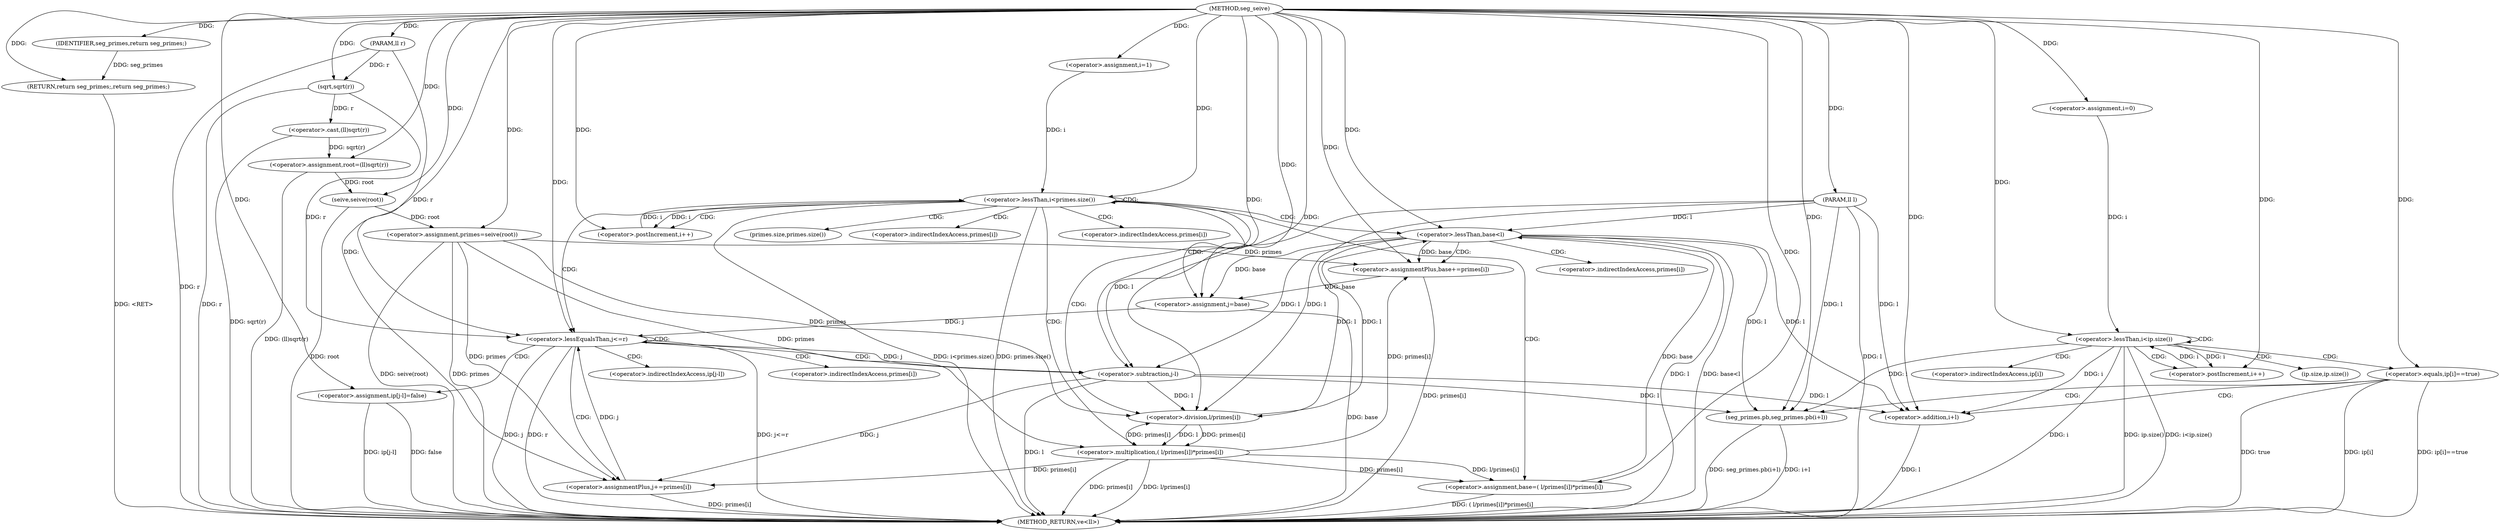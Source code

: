 digraph "seg_seive" {  
"1000192" [label = "(METHOD,seg_seive)" ]
"1000286" [label = "(METHOD_RETURN,ve<ll>)" ]
"1000193" [label = "(PARAM,ll l)" ]
"1000194" [label = "(PARAM,ll r)" ]
"1000197" [label = "(<operator>.assignment,root=(ll)sqrt(r))" ]
"1000204" [label = "(<operator>.assignment,primes=seive(root))" ]
"1000284" [label = "(RETURN,return seg_primes;,return seg_primes;)" ]
"1000211" [label = "(<operator>.assignment,i=1)" ]
"1000214" [label = "(<operator>.lessThan,i<primes.size())" ]
"1000217" [label = "(<operator>.postIncrement,i++)" ]
"1000265" [label = "(<operator>.assignment,i=0)" ]
"1000268" [label = "(<operator>.lessThan,i<ip.size())" ]
"1000271" [label = "(<operator>.postIncrement,i++)" ]
"1000285" [label = "(IDENTIFIER,seg_primes,return seg_primes;)" ]
"1000199" [label = "(<operator>.cast,(ll)sqrt(r))" ]
"1000206" [label = "(seive,seive(root))" ]
"1000221" [label = "(<operator>.assignment,base=( l/primes[i])*primes[i])" ]
"1000201" [label = "(sqrt,sqrt(r))" ]
"1000233" [label = "(<operator>.lessThan,base<l)" ]
"1000236" [label = "(<operator>.assignmentPlus,base+=primes[i])" ]
"1000243" [label = "(<operator>.assignment,j=base)" ]
"1000246" [label = "(<operator>.lessEqualsThan,j<=r)" ]
"1000249" [label = "(<operator>.assignmentPlus,j+=primes[i])" ]
"1000275" [label = "(<operator>.equals,ip[i]==true)" ]
"1000280" [label = "(seg_primes.pb,seg_primes.pb(i+l))" ]
"1000223" [label = "(<operator>.multiplication,( l/primes[i])*primes[i])" ]
"1000255" [label = "(<operator>.assignment,ip[j-l]=false)" ]
"1000224" [label = "(<operator>.division,l/primes[i])" ]
"1000281" [label = "(<operator>.addition,i+l)" ]
"1000258" [label = "(<operator>.subtraction,j-l)" ]
"1000216" [label = "(primes.size,primes.size())" ]
"1000270" [label = "(ip.size,ip.size())" ]
"1000229" [label = "(<operator>.indirectIndexAccess,primes[i])" ]
"1000238" [label = "(<operator>.indirectIndexAccess,primes[i])" ]
"1000251" [label = "(<operator>.indirectIndexAccess,primes[i])" ]
"1000276" [label = "(<operator>.indirectIndexAccess,ip[i])" ]
"1000226" [label = "(<operator>.indirectIndexAccess,primes[i])" ]
"1000256" [label = "(<operator>.indirectIndexAccess,ip[j-l])" ]
  "1000193" -> "1000286"  [ label = "DDG: l"] 
  "1000194" -> "1000286"  [ label = "DDG: r"] 
  "1000201" -> "1000286"  [ label = "DDG: r"] 
  "1000199" -> "1000286"  [ label = "DDG: sqrt(r)"] 
  "1000197" -> "1000286"  [ label = "DDG: (ll)sqrt(r)"] 
  "1000204" -> "1000286"  [ label = "DDG: primes"] 
  "1000206" -> "1000286"  [ label = "DDG: root"] 
  "1000204" -> "1000286"  [ label = "DDG: seive(root)"] 
  "1000214" -> "1000286"  [ label = "DDG: primes.size()"] 
  "1000214" -> "1000286"  [ label = "DDG: i<primes.size()"] 
  "1000268" -> "1000286"  [ label = "DDG: i"] 
  "1000268" -> "1000286"  [ label = "DDG: ip.size()"] 
  "1000268" -> "1000286"  [ label = "DDG: i<ip.size()"] 
  "1000275" -> "1000286"  [ label = "DDG: ip[i]"] 
  "1000275" -> "1000286"  [ label = "DDG: ip[i]==true"] 
  "1000281" -> "1000286"  [ label = "DDG: l"] 
  "1000280" -> "1000286"  [ label = "DDG: i+l"] 
  "1000280" -> "1000286"  [ label = "DDG: seg_primes.pb(i+l)"] 
  "1000223" -> "1000286"  [ label = "DDG: l/primes[i]"] 
  "1000223" -> "1000286"  [ label = "DDG: primes[i]"] 
  "1000221" -> "1000286"  [ label = "DDG: ( l/primes[i])*primes[i]"] 
  "1000233" -> "1000286"  [ label = "DDG: l"] 
  "1000233" -> "1000286"  [ label = "DDG: base<l"] 
  "1000236" -> "1000286"  [ label = "DDG: primes[i]"] 
  "1000243" -> "1000286"  [ label = "DDG: base"] 
  "1000246" -> "1000286"  [ label = "DDG: j"] 
  "1000246" -> "1000286"  [ label = "DDG: r"] 
  "1000246" -> "1000286"  [ label = "DDG: j<=r"] 
  "1000258" -> "1000286"  [ label = "DDG: l"] 
  "1000255" -> "1000286"  [ label = "DDG: ip[j-l]"] 
  "1000249" -> "1000286"  [ label = "DDG: primes[i]"] 
  "1000284" -> "1000286"  [ label = "DDG: <RET>"] 
  "1000255" -> "1000286"  [ label = "DDG: false"] 
  "1000275" -> "1000286"  [ label = "DDG: true"] 
  "1000192" -> "1000193"  [ label = "DDG: "] 
  "1000192" -> "1000194"  [ label = "DDG: "] 
  "1000199" -> "1000197"  [ label = "DDG: sqrt(r)"] 
  "1000206" -> "1000204"  [ label = "DDG: root"] 
  "1000285" -> "1000284"  [ label = "DDG: seg_primes"] 
  "1000192" -> "1000284"  [ label = "DDG: "] 
  "1000192" -> "1000197"  [ label = "DDG: "] 
  "1000192" -> "1000204"  [ label = "DDG: "] 
  "1000192" -> "1000211"  [ label = "DDG: "] 
  "1000192" -> "1000265"  [ label = "DDG: "] 
  "1000192" -> "1000285"  [ label = "DDG: "] 
  "1000201" -> "1000199"  [ label = "DDG: r"] 
  "1000197" -> "1000206"  [ label = "DDG: root"] 
  "1000192" -> "1000206"  [ label = "DDG: "] 
  "1000211" -> "1000214"  [ label = "DDG: i"] 
  "1000217" -> "1000214"  [ label = "DDG: i"] 
  "1000192" -> "1000214"  [ label = "DDG: "] 
  "1000214" -> "1000217"  [ label = "DDG: i"] 
  "1000192" -> "1000217"  [ label = "DDG: "] 
  "1000223" -> "1000221"  [ label = "DDG: l/primes[i]"] 
  "1000223" -> "1000221"  [ label = "DDG: primes[i]"] 
  "1000265" -> "1000268"  [ label = "DDG: i"] 
  "1000271" -> "1000268"  [ label = "DDG: i"] 
  "1000192" -> "1000268"  [ label = "DDG: "] 
  "1000268" -> "1000271"  [ label = "DDG: i"] 
  "1000192" -> "1000271"  [ label = "DDG: "] 
  "1000194" -> "1000201"  [ label = "DDG: r"] 
  "1000192" -> "1000201"  [ label = "DDG: "] 
  "1000192" -> "1000221"  [ label = "DDG: "] 
  "1000204" -> "1000236"  [ label = "DDG: primes"] 
  "1000223" -> "1000236"  [ label = "DDG: primes[i]"] 
  "1000233" -> "1000243"  [ label = "DDG: base"] 
  "1000236" -> "1000243"  [ label = "DDG: base"] 
  "1000192" -> "1000243"  [ label = "DDG: "] 
  "1000204" -> "1000249"  [ label = "DDG: primes"] 
  "1000223" -> "1000249"  [ label = "DDG: primes[i]"] 
  "1000224" -> "1000223"  [ label = "DDG: primes[i]"] 
  "1000224" -> "1000223"  [ label = "DDG: l"] 
  "1000204" -> "1000223"  [ label = "DDG: primes"] 
  "1000221" -> "1000233"  [ label = "DDG: base"] 
  "1000192" -> "1000233"  [ label = "DDG: "] 
  "1000224" -> "1000233"  [ label = "DDG: l"] 
  "1000193" -> "1000233"  [ label = "DDG: l"] 
  "1000233" -> "1000236"  [ label = "DDG: base"] 
  "1000192" -> "1000236"  [ label = "DDG: "] 
  "1000243" -> "1000246"  [ label = "DDG: j"] 
  "1000249" -> "1000246"  [ label = "DDG: j"] 
  "1000192" -> "1000246"  [ label = "DDG: "] 
  "1000201" -> "1000246"  [ label = "DDG: r"] 
  "1000194" -> "1000246"  [ label = "DDG: r"] 
  "1000258" -> "1000249"  [ label = "DDG: j"] 
  "1000192" -> "1000249"  [ label = "DDG: "] 
  "1000192" -> "1000255"  [ label = "DDG: "] 
  "1000192" -> "1000275"  [ label = "DDG: "] 
  "1000233" -> "1000280"  [ label = "DDG: l"] 
  "1000258" -> "1000280"  [ label = "DDG: l"] 
  "1000193" -> "1000280"  [ label = "DDG: l"] 
  "1000192" -> "1000280"  [ label = "DDG: "] 
  "1000268" -> "1000280"  [ label = "DDG: i"] 
  "1000233" -> "1000224"  [ label = "DDG: l"] 
  "1000258" -> "1000224"  [ label = "DDG: l"] 
  "1000193" -> "1000224"  [ label = "DDG: l"] 
  "1000192" -> "1000224"  [ label = "DDG: "] 
  "1000204" -> "1000224"  [ label = "DDG: primes"] 
  "1000223" -> "1000224"  [ label = "DDG: primes[i]"] 
  "1000268" -> "1000281"  [ label = "DDG: i"] 
  "1000192" -> "1000281"  [ label = "DDG: "] 
  "1000233" -> "1000281"  [ label = "DDG: l"] 
  "1000258" -> "1000281"  [ label = "DDG: l"] 
  "1000193" -> "1000281"  [ label = "DDG: l"] 
  "1000246" -> "1000258"  [ label = "DDG: j"] 
  "1000192" -> "1000258"  [ label = "DDG: "] 
  "1000233" -> "1000258"  [ label = "DDG: l"] 
  "1000193" -> "1000258"  [ label = "DDG: l"] 
  "1000214" -> "1000246"  [ label = "CDG: "] 
  "1000214" -> "1000221"  [ label = "CDG: "] 
  "1000214" -> "1000233"  [ label = "CDG: "] 
  "1000214" -> "1000229"  [ label = "CDG: "] 
  "1000214" -> "1000243"  [ label = "CDG: "] 
  "1000214" -> "1000216"  [ label = "CDG: "] 
  "1000214" -> "1000214"  [ label = "CDG: "] 
  "1000214" -> "1000224"  [ label = "CDG: "] 
  "1000214" -> "1000217"  [ label = "CDG: "] 
  "1000214" -> "1000223"  [ label = "CDG: "] 
  "1000214" -> "1000226"  [ label = "CDG: "] 
  "1000268" -> "1000268"  [ label = "CDG: "] 
  "1000268" -> "1000276"  [ label = "CDG: "] 
  "1000268" -> "1000271"  [ label = "CDG: "] 
  "1000268" -> "1000270"  [ label = "CDG: "] 
  "1000268" -> "1000275"  [ label = "CDG: "] 
  "1000233" -> "1000238"  [ label = "CDG: "] 
  "1000233" -> "1000236"  [ label = "CDG: "] 
  "1000246" -> "1000258"  [ label = "CDG: "] 
  "1000246" -> "1000246"  [ label = "CDG: "] 
  "1000246" -> "1000255"  [ label = "CDG: "] 
  "1000246" -> "1000251"  [ label = "CDG: "] 
  "1000246" -> "1000249"  [ label = "CDG: "] 
  "1000246" -> "1000256"  [ label = "CDG: "] 
  "1000275" -> "1000281"  [ label = "CDG: "] 
  "1000275" -> "1000280"  [ label = "CDG: "] 
}
